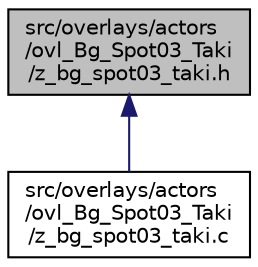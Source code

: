 digraph "src/overlays/actors/ovl_Bg_Spot03_Taki/z_bg_spot03_taki.h"
{
 // LATEX_PDF_SIZE
  edge [fontname="Helvetica",fontsize="10",labelfontname="Helvetica",labelfontsize="10"];
  node [fontname="Helvetica",fontsize="10",shape=record];
  Node1 [label="src/overlays/actors\l/ovl_Bg_Spot03_Taki\l/z_bg_spot03_taki.h",height=0.2,width=0.4,color="black", fillcolor="grey75", style="filled", fontcolor="black",tooltip=" "];
  Node1 -> Node2 [dir="back",color="midnightblue",fontsize="10",style="solid",fontname="Helvetica"];
  Node2 [label="src/overlays/actors\l/ovl_Bg_Spot03_Taki\l/z_bg_spot03_taki.c",height=0.2,width=0.4,color="black", fillcolor="white", style="filled",URL="$d3/dd4/z__bg__spot03__taki_8c.html",tooltip=" "];
}
